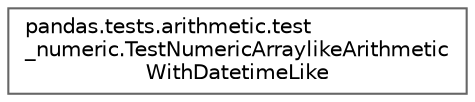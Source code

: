 digraph "Graphical Class Hierarchy"
{
 // LATEX_PDF_SIZE
  bgcolor="transparent";
  edge [fontname=Helvetica,fontsize=10,labelfontname=Helvetica,labelfontsize=10];
  node [fontname=Helvetica,fontsize=10,shape=box,height=0.2,width=0.4];
  rankdir="LR";
  Node0 [id="Node000000",label="pandas.tests.arithmetic.test\l_numeric.TestNumericArraylikeArithmetic\lWithDatetimeLike",height=0.2,width=0.4,color="grey40", fillcolor="white", style="filled",URL="$da/dea/classpandas_1_1tests_1_1arithmetic_1_1test__numeric_1_1TestNumericArraylikeArithmeticWithDatetimeLike.html",tooltip=" "];
}
